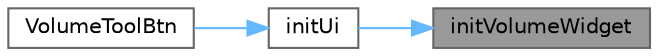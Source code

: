 digraph "initVolumeWidget"
{
 // LATEX_PDF_SIZE
  bgcolor="transparent";
  edge [fontname=Helvetica,fontsize=10,labelfontname=Helvetica,labelfontsize=10];
  node [fontname=Helvetica,fontsize=10,shape=box,height=0.2,width=0.4];
  rankdir="RL";
  Node1 [id="Node000001",label="initVolumeWidget",height=0.2,width=0.4,color="gray40", fillcolor="grey60", style="filled", fontcolor="black",tooltip="初始化音量调节控件"];
  Node1 -> Node2 [id="edge1_Node000001_Node000002",dir="back",color="steelblue1",style="solid",tooltip=" "];
  Node2 [id="Node000002",label="initUi",height=0.2,width=0.4,color="grey40", fillcolor="white", style="filled",URL="$class_volume_tool_btn.html#afba6e95967cc3eb25fd518f7bde6ec04",tooltip="初始化按钮界面"];
  Node2 -> Node3 [id="edge2_Node000002_Node000003",dir="back",color="steelblue1",style="solid",tooltip=" "];
  Node3 [id="Node000003",label="VolumeToolBtn",height=0.2,width=0.4,color="grey40", fillcolor="white", style="filled",URL="$class_volume_tool_btn.html#a0e51705f3f342fc64b25ebc436f940b8",tooltip="构造函数，初始化音量调节按钮"];
}
